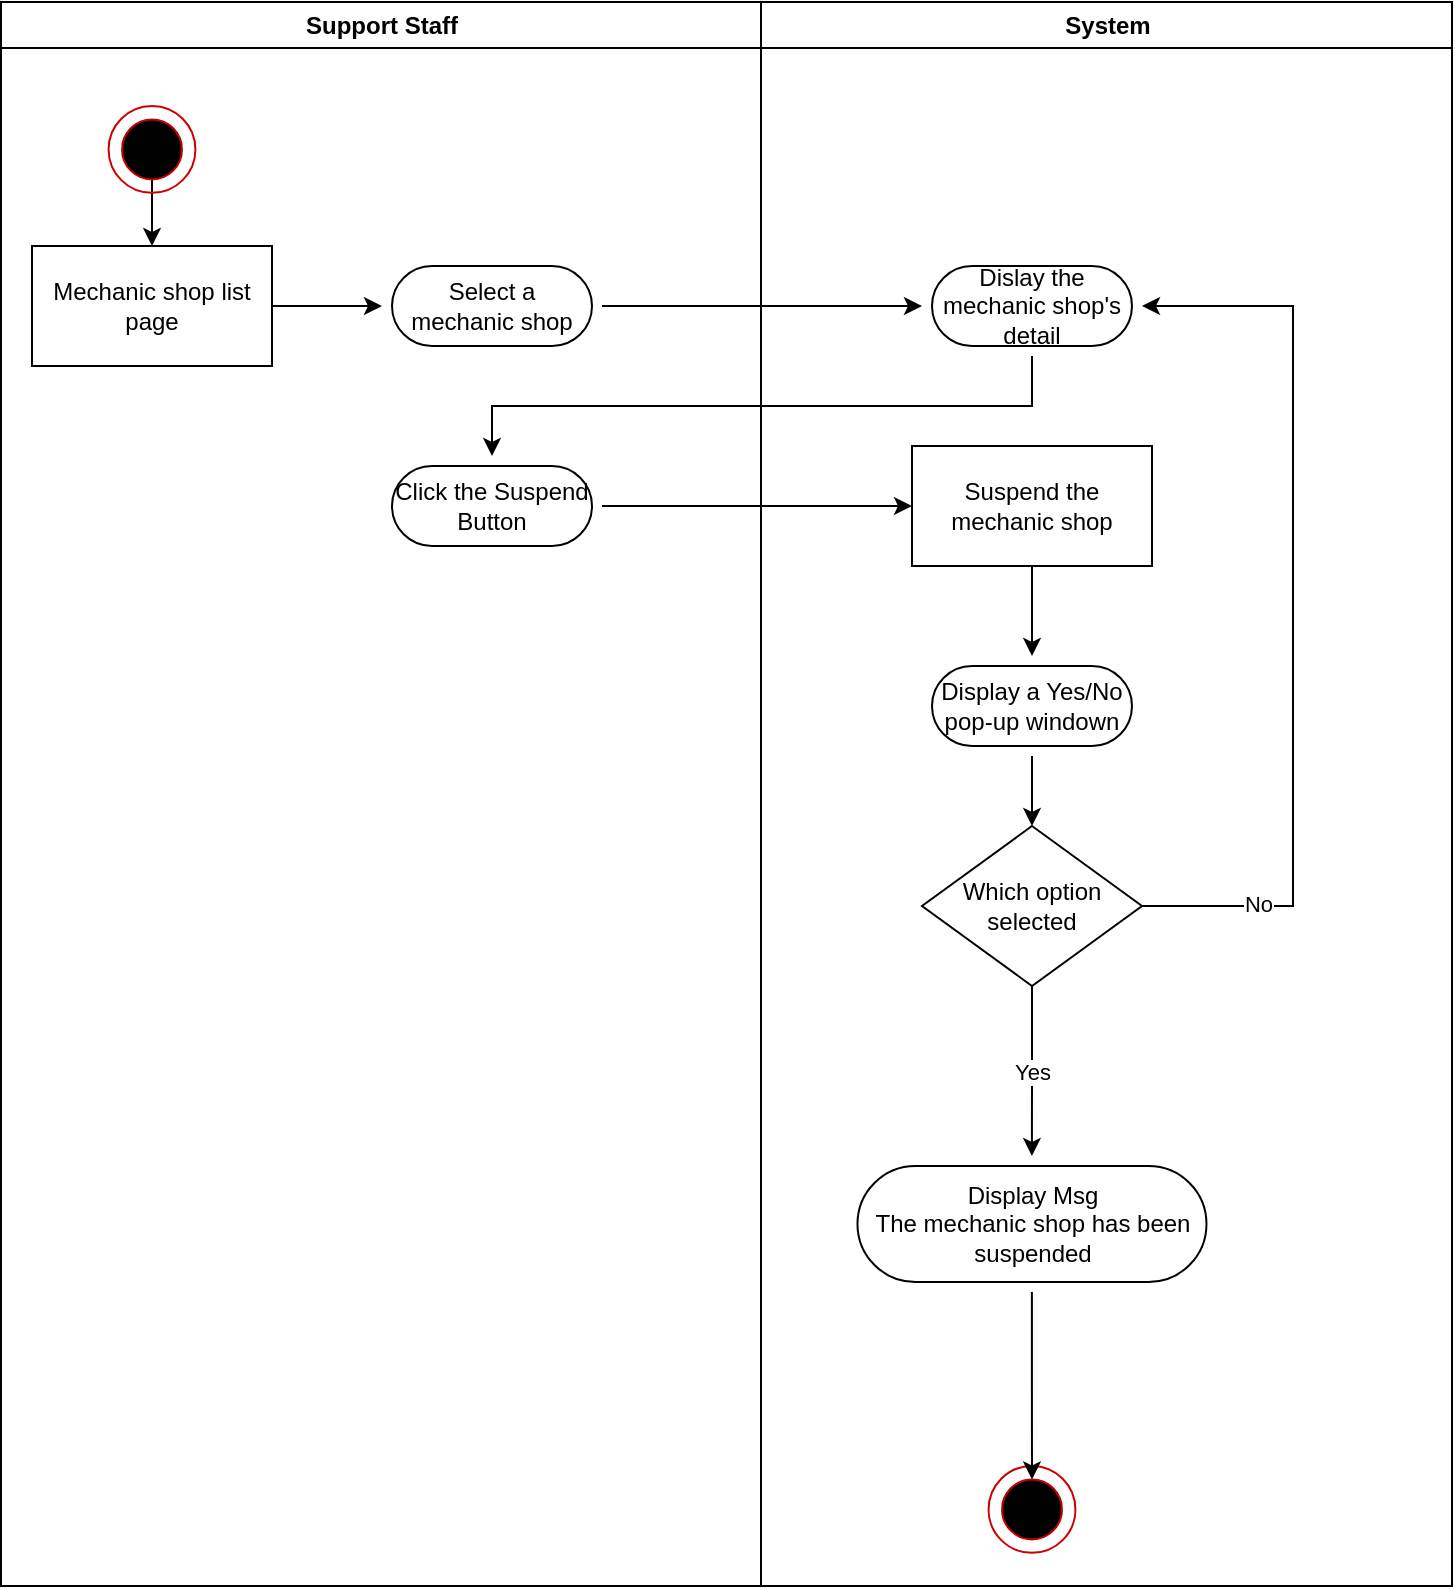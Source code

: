 <mxfile version="20.2.3" type="device"><diagram id="0N-WI10Sc9oe4pAVG6Wj" name="Page-1"><mxGraphModel dx="1955" dy="1328" grid="1" gridSize="10" guides="1" tooltips="1" connect="1" arrows="1" fold="1" page="1" pageScale="1" pageWidth="2336" pageHeight="1654" math="0" shadow="0"><root><mxCell id="0"/><mxCell id="1" parent="0"/><mxCell id="h72BWvyl_fSBNsll1d4s-37" value="Support Staff" style="swimlane;whiteSpace=wrap;movable=0;" vertex="1" parent="1"><mxGeometry x="174.5" y="138" width="380" height="792" as="geometry"/></mxCell><mxCell id="h72BWvyl_fSBNsll1d4s-38" value="" style="edgeStyle=orthogonalEdgeStyle;rounded=0;orthogonalLoop=1;jettySize=auto;html=1;" edge="1" parent="h72BWvyl_fSBNsll1d4s-37" source="h72BWvyl_fSBNsll1d4s-39" target="h72BWvyl_fSBNsll1d4s-44"><mxGeometry relative="1" as="geometry"/></mxCell><mxCell id="h72BWvyl_fSBNsll1d4s-39" value="Mechanic shop list page" style="rounded=0;whiteSpace=wrap;html=1;" vertex="1" parent="h72BWvyl_fSBNsll1d4s-37"><mxGeometry x="15.5" y="122" width="120" height="60" as="geometry"/></mxCell><mxCell id="h72BWvyl_fSBNsll1d4s-40" value="" style="edgeStyle=orthogonalEdgeStyle;rounded=0;orthogonalLoop=1;jettySize=auto;html=1;" edge="1" parent="h72BWvyl_fSBNsll1d4s-37" source="h72BWvyl_fSBNsll1d4s-43" target="h72BWvyl_fSBNsll1d4s-39"><mxGeometry relative="1" as="geometry"/></mxCell><mxCell id="h72BWvyl_fSBNsll1d4s-41" value="" style="group" vertex="1" connectable="0" parent="h72BWvyl_fSBNsll1d4s-37"><mxGeometry x="53.78" y="52" width="43.43" height="43.43" as="geometry"/></mxCell><mxCell id="h72BWvyl_fSBNsll1d4s-42" value="" style="ellipse;whiteSpace=wrap;html=1;aspect=fixed;fillColor=none;strokeColor=#CC0000;" vertex="1" parent="h72BWvyl_fSBNsll1d4s-41"><mxGeometry width="43.43" height="43.43" as="geometry"/></mxCell><mxCell id="h72BWvyl_fSBNsll1d4s-43" value="" style="ellipse;whiteSpace=wrap;html=1;aspect=fixed;fillColor=#000000;strokeColor=#CC0000;" vertex="1" parent="h72BWvyl_fSBNsll1d4s-41"><mxGeometry x="6.72" y="6.71" width="30" height="30" as="geometry"/></mxCell><mxCell id="h72BWvyl_fSBNsll1d4s-44" value="Select a mechanic shop" style="rounded=1;whiteSpace=wrap;html=1;perimeterSpacing=5;arcSize=50;" vertex="1" parent="h72BWvyl_fSBNsll1d4s-37"><mxGeometry x="195.5" y="132" width="100" height="40" as="geometry"/></mxCell><mxCell id="h72BWvyl_fSBNsll1d4s-45" value="Click the Suspend Button" style="rounded=1;whiteSpace=wrap;html=1;perimeterSpacing=5;arcSize=50;" vertex="1" parent="h72BWvyl_fSBNsll1d4s-37"><mxGeometry x="195.5" y="232" width="100" height="40" as="geometry"/></mxCell><mxCell id="h72BWvyl_fSBNsll1d4s-46" value="System" style="swimlane;whiteSpace=wrap;movable=0;" vertex="1" parent="1"><mxGeometry x="554.5" y="138" width="345.5" height="792" as="geometry"/></mxCell><mxCell id="h72BWvyl_fSBNsll1d4s-47" value="" style="group" vertex="1" connectable="0" parent="h72BWvyl_fSBNsll1d4s-46"><mxGeometry x="113.78" y="732" width="43.43" height="43.43" as="geometry"/></mxCell><mxCell id="h72BWvyl_fSBNsll1d4s-48" value="" style="ellipse;whiteSpace=wrap;html=1;aspect=fixed;fillColor=none;strokeColor=#CC0000;" vertex="1" parent="h72BWvyl_fSBNsll1d4s-47"><mxGeometry width="43.43" height="43.43" as="geometry"/></mxCell><mxCell id="h72BWvyl_fSBNsll1d4s-49" value="" style="ellipse;whiteSpace=wrap;html=1;aspect=fixed;fillColor=#000000;strokeColor=#CC0000;" vertex="1" parent="h72BWvyl_fSBNsll1d4s-47"><mxGeometry x="6.72" y="6.71" width="30" height="30" as="geometry"/></mxCell><mxCell id="h72BWvyl_fSBNsll1d4s-50" value="Dislay the mechanic shop's detail" style="rounded=1;whiteSpace=wrap;html=1;perimeterSpacing=5;arcSize=50;" vertex="1" parent="h72BWvyl_fSBNsll1d4s-46"><mxGeometry x="85.5" y="132" width="100" height="40" as="geometry"/></mxCell><mxCell id="h72BWvyl_fSBNsll1d4s-51" value="" style="edgeStyle=orthogonalEdgeStyle;rounded=0;orthogonalLoop=1;jettySize=auto;html=1;" edge="1" parent="h72BWvyl_fSBNsll1d4s-46" source="h72BWvyl_fSBNsll1d4s-52" target="h72BWvyl_fSBNsll1d4s-56"><mxGeometry relative="1" as="geometry"/></mxCell><mxCell id="h72BWvyl_fSBNsll1d4s-52" value="Suspend the mechanic shop" style="rounded=0;whiteSpace=wrap;html=1;" vertex="1" parent="h72BWvyl_fSBNsll1d4s-46"><mxGeometry x="75.5" y="222" width="120" height="60" as="geometry"/></mxCell><mxCell id="h72BWvyl_fSBNsll1d4s-53" value="" style="edgeStyle=orthogonalEdgeStyle;rounded=0;orthogonalLoop=1;jettySize=auto;html=1;" edge="1" parent="h72BWvyl_fSBNsll1d4s-46" source="h72BWvyl_fSBNsll1d4s-54" target="h72BWvyl_fSBNsll1d4s-49"><mxGeometry relative="1" as="geometry"/></mxCell><mxCell id="h72BWvyl_fSBNsll1d4s-54" value="Display Msg&lt;br&gt;The mechanic shop has been suspended" style="rounded=1;whiteSpace=wrap;html=1;perimeterSpacing=5;arcSize=50;" vertex="1" parent="h72BWvyl_fSBNsll1d4s-46"><mxGeometry x="48.24" y="582" width="174.5" height="58" as="geometry"/></mxCell><mxCell id="h72BWvyl_fSBNsll1d4s-55" value="" style="edgeStyle=orthogonalEdgeStyle;rounded=0;orthogonalLoop=1;jettySize=auto;html=1;" edge="1" parent="h72BWvyl_fSBNsll1d4s-46" source="h72BWvyl_fSBNsll1d4s-56" target="h72BWvyl_fSBNsll1d4s-60"><mxGeometry relative="1" as="geometry"/></mxCell><mxCell id="h72BWvyl_fSBNsll1d4s-56" value="Display a Yes/No pop-up windown" style="rounded=1;whiteSpace=wrap;html=1;perimeterSpacing=5;arcSize=50;" vertex="1" parent="h72BWvyl_fSBNsll1d4s-46"><mxGeometry x="85.5" y="332" width="100" height="40" as="geometry"/></mxCell><mxCell id="h72BWvyl_fSBNsll1d4s-57" value="Yes" style="edgeStyle=orthogonalEdgeStyle;rounded=0;orthogonalLoop=1;jettySize=auto;html=1;" edge="1" parent="h72BWvyl_fSBNsll1d4s-46" source="h72BWvyl_fSBNsll1d4s-60" target="h72BWvyl_fSBNsll1d4s-54"><mxGeometry relative="1" as="geometry"/></mxCell><mxCell id="h72BWvyl_fSBNsll1d4s-58" style="edgeStyle=orthogonalEdgeStyle;rounded=0;orthogonalLoop=1;jettySize=auto;html=1;entryX=1;entryY=0.5;entryDx=0;entryDy=0;" edge="1" parent="h72BWvyl_fSBNsll1d4s-46" source="h72BWvyl_fSBNsll1d4s-60" target="h72BWvyl_fSBNsll1d4s-50"><mxGeometry relative="1" as="geometry"><Array as="points"><mxPoint x="266" y="452"/><mxPoint x="266" y="152"/></Array></mxGeometry></mxCell><mxCell id="h72BWvyl_fSBNsll1d4s-59" value="No" style="edgeLabel;html=1;align=center;verticalAlign=middle;resizable=0;points=[];" vertex="1" connectable="0" parent="h72BWvyl_fSBNsll1d4s-58"><mxGeometry x="-0.746" y="1" relative="1" as="geometry"><mxPoint as="offset"/></mxGeometry></mxCell><mxCell id="h72BWvyl_fSBNsll1d4s-60" value="Which option selected" style="rhombus;whiteSpace=wrap;html=1;" vertex="1" parent="h72BWvyl_fSBNsll1d4s-46"><mxGeometry x="80.5" y="412" width="110" height="80" as="geometry"/></mxCell><mxCell id="h72BWvyl_fSBNsll1d4s-61" style="edgeStyle=orthogonalEdgeStyle;rounded=0;orthogonalLoop=1;jettySize=auto;html=1;" edge="1" parent="1" source="h72BWvyl_fSBNsll1d4s-44" target="h72BWvyl_fSBNsll1d4s-50"><mxGeometry relative="1" as="geometry"/></mxCell><mxCell id="h72BWvyl_fSBNsll1d4s-62" style="edgeStyle=orthogonalEdgeStyle;rounded=0;orthogonalLoop=1;jettySize=auto;html=1;entryX=0.5;entryY=0;entryDx=0;entryDy=0;" edge="1" parent="1" source="h72BWvyl_fSBNsll1d4s-50" target="h72BWvyl_fSBNsll1d4s-45"><mxGeometry relative="1" as="geometry"><Array as="points"><mxPoint x="690" y="340"/><mxPoint x="420" y="340"/></Array></mxGeometry></mxCell><mxCell id="h72BWvyl_fSBNsll1d4s-63" style="edgeStyle=orthogonalEdgeStyle;rounded=0;orthogonalLoop=1;jettySize=auto;html=1;" edge="1" parent="1" source="h72BWvyl_fSBNsll1d4s-45" target="h72BWvyl_fSBNsll1d4s-52"><mxGeometry relative="1" as="geometry"><mxPoint x="690" y="540" as="targetPoint"/><Array as="points"><mxPoint x="570" y="390"/><mxPoint x="570" y="390"/></Array></mxGeometry></mxCell></root></mxGraphModel></diagram></mxfile>